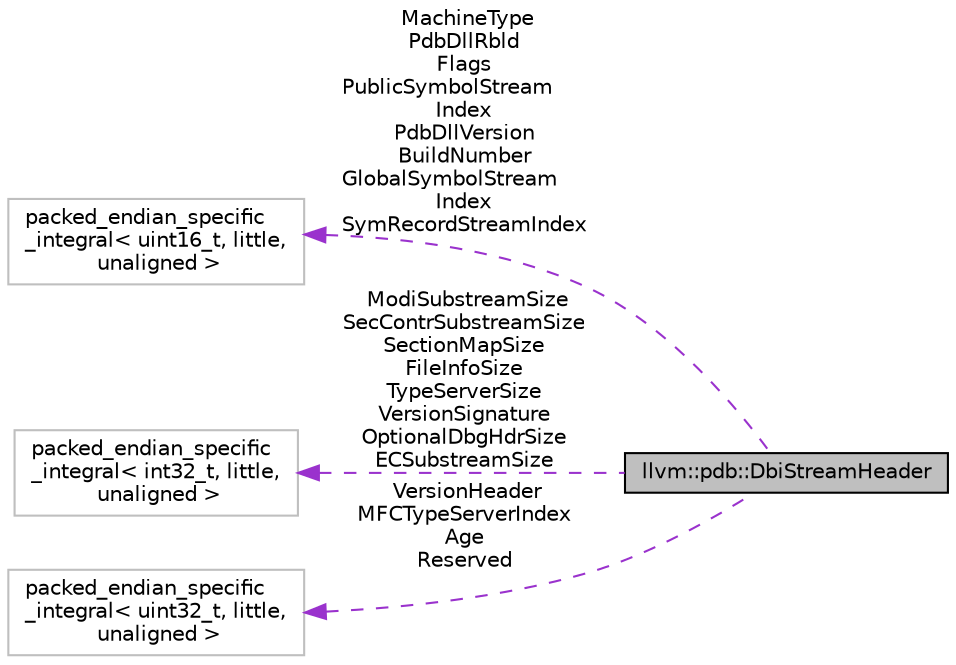 digraph "llvm::pdb::DbiStreamHeader"
{
 // LATEX_PDF_SIZE
  bgcolor="transparent";
  edge [fontname="Helvetica",fontsize="10",labelfontname="Helvetica",labelfontsize="10"];
  node [fontname="Helvetica",fontsize="10",shape=record];
  rankdir="LR";
  Node1 [label="llvm::pdb::DbiStreamHeader",height=0.2,width=0.4,color="black", fillcolor="grey75", style="filled", fontcolor="black",tooltip="The fixed size header that appears at the beginning of the DBI Stream."];
  Node2 -> Node1 [dir="back",color="darkorchid3",fontsize="10",style="dashed",label=" MachineType\nPdbDllRbld\nFlags\nPublicSymbolStream\lIndex\nPdbDllVersion\nBuildNumber\nGlobalSymbolStream\lIndex\nSymRecordStreamIndex" ,fontname="Helvetica"];
  Node2 [label="packed_endian_specific\l_integral\< uint16_t, little,\l unaligned \>",height=0.2,width=0.4,color="grey75",tooltip=" "];
  Node3 -> Node1 [dir="back",color="darkorchid3",fontsize="10",style="dashed",label=" ModiSubstreamSize\nSecContrSubstreamSize\nSectionMapSize\nFileInfoSize\nTypeServerSize\nVersionSignature\nOptionalDbgHdrSize\nECSubstreamSize" ,fontname="Helvetica"];
  Node3 [label="packed_endian_specific\l_integral\< int32_t, little,\l unaligned \>",height=0.2,width=0.4,color="grey75",tooltip=" "];
  Node4 -> Node1 [dir="back",color="darkorchid3",fontsize="10",style="dashed",label=" VersionHeader\nMFCTypeServerIndex\nAge\nReserved" ,fontname="Helvetica"];
  Node4 [label="packed_endian_specific\l_integral\< uint32_t, little,\l unaligned \>",height=0.2,width=0.4,color="grey75",tooltip=" "];
}
